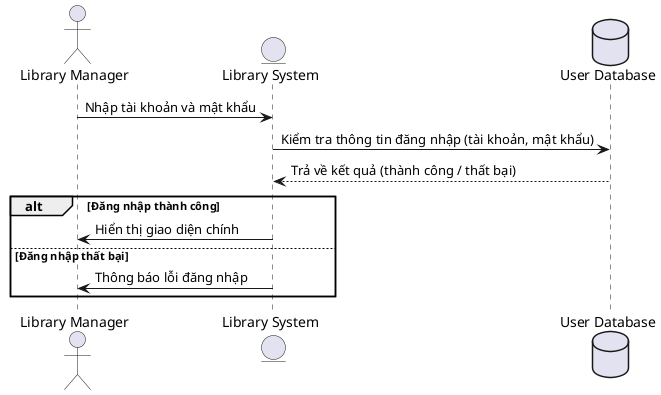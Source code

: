 @startuml
actor "Library Manager" as manager
entity "Library System" as system
database "User Database" as db

manager -> system : Nhập tài khoản và mật khẩu
system -> db : Kiểm tra thông tin đăng nhập (tài khoản, mật khẩu)
db --> system : Trả về kết quả (thành công / thất bại)

alt Đăng nhập thành công
    system -> manager : Hiển thị giao diện chính
else Đăng nhập thất bại
    system -> manager : Thông báo lỗi đăng nhập
end

@enduml
